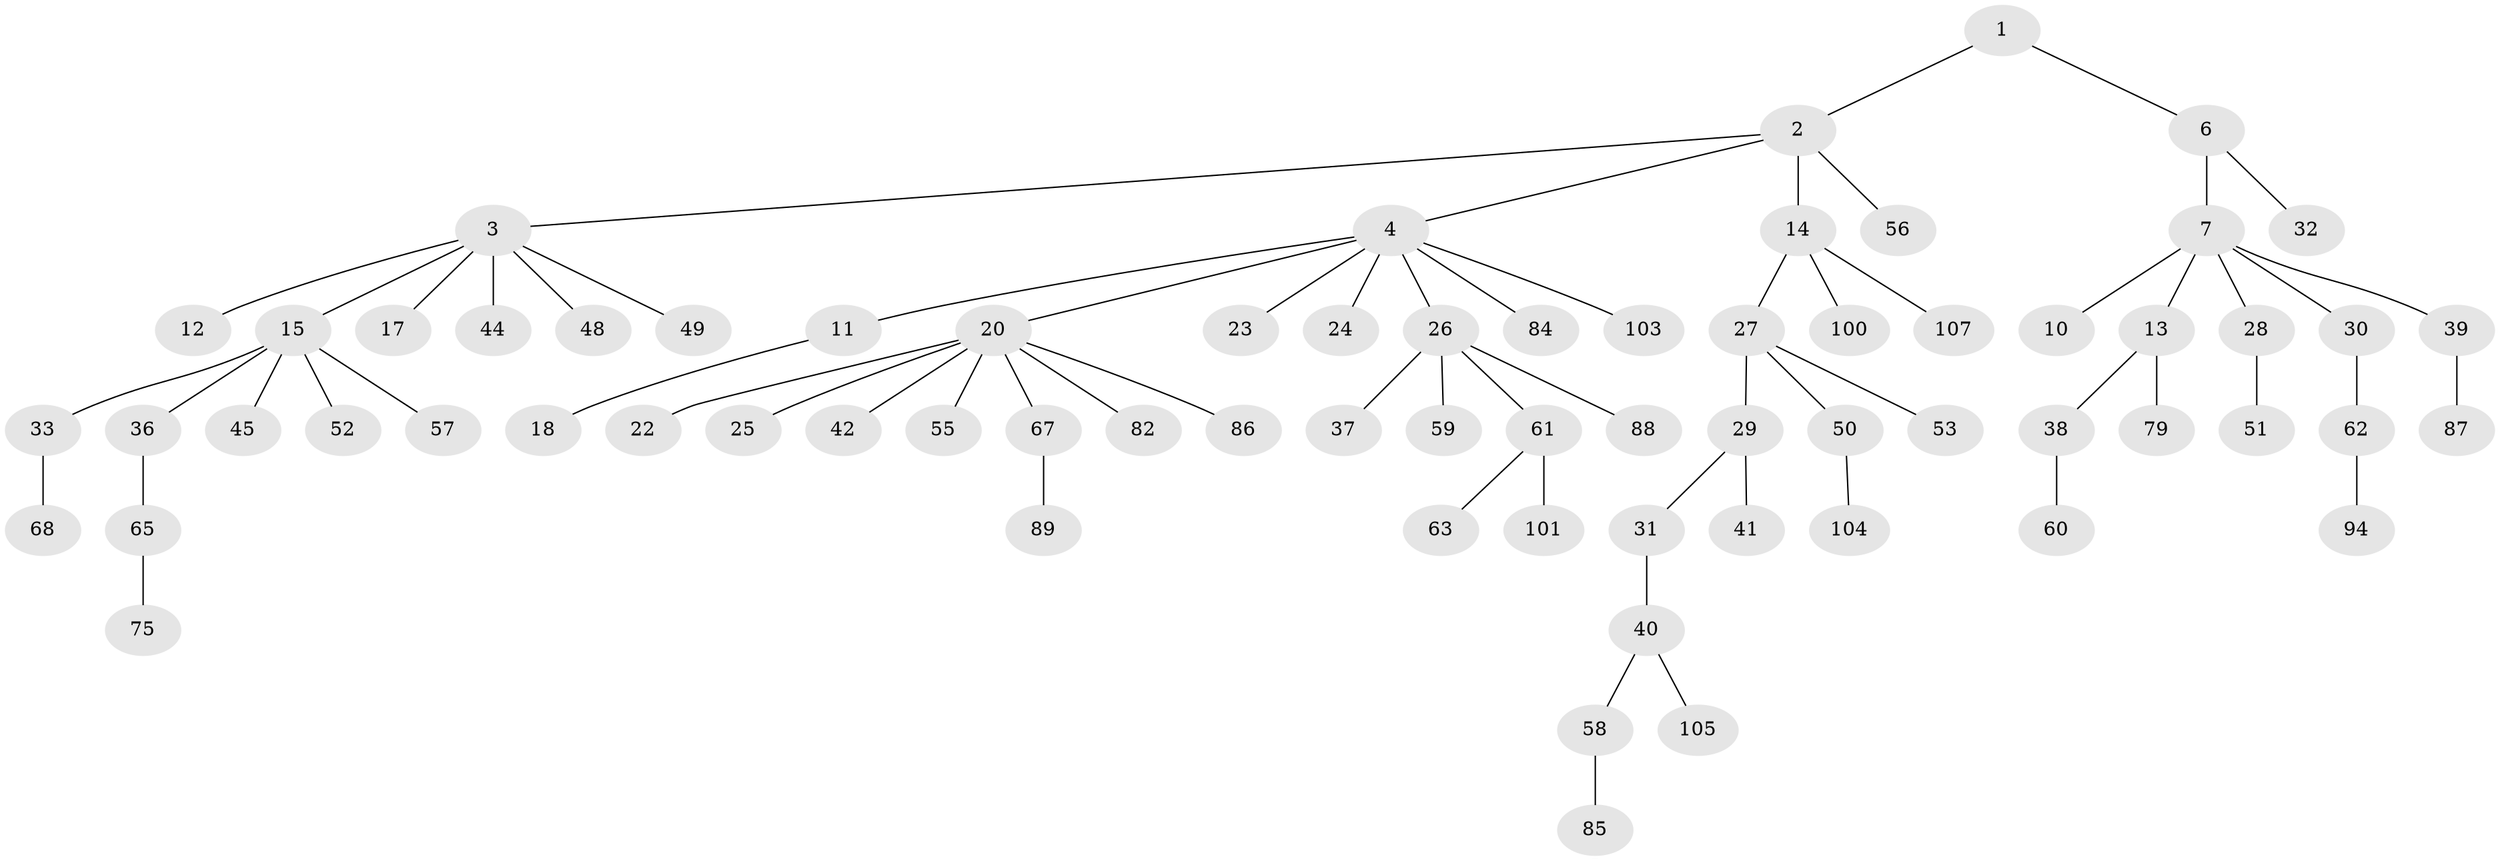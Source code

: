 // Generated by graph-tools (version 1.1) at 2025/24/03/03/25 07:24:06]
// undirected, 70 vertices, 69 edges
graph export_dot {
graph [start="1"]
  node [color=gray90,style=filled];
  1;
  2 [super="+5"];
  3 [super="+8"];
  4 [super="+9"];
  6 [super="+21"];
  7 [super="+16"];
  10;
  11 [super="+19"];
  12;
  13 [super="+74"];
  14 [super="+43"];
  15 [super="+35"];
  17 [super="+47"];
  18 [super="+73"];
  20 [super="+106"];
  22 [super="+80"];
  23;
  24;
  25;
  26 [super="+34"];
  27 [super="+54"];
  28;
  29 [super="+76"];
  30;
  31;
  32 [super="+91"];
  33 [super="+70"];
  36 [super="+66"];
  37;
  38 [super="+46"];
  39 [super="+96"];
  40 [super="+64"];
  41 [super="+90"];
  42;
  44;
  45;
  48 [super="+99"];
  49;
  50 [super="+72"];
  51;
  52 [super="+69"];
  53;
  55;
  56;
  57 [super="+78"];
  58 [super="+83"];
  59;
  60 [super="+77"];
  61 [super="+71"];
  62 [super="+81"];
  63;
  65 [super="+93"];
  67 [super="+102"];
  68;
  75 [super="+98"];
  79;
  82;
  84 [super="+92"];
  85;
  86;
  87 [super="+95"];
  88;
  89;
  94 [super="+97"];
  100;
  101;
  103;
  104;
  105;
  107;
  1 -- 2;
  1 -- 6;
  2 -- 3;
  2 -- 4;
  2 -- 56;
  2 -- 14;
  3 -- 12;
  3 -- 15;
  3 -- 44;
  3 -- 48;
  3 -- 17;
  3 -- 49;
  4 -- 11;
  4 -- 23;
  4 -- 26;
  4 -- 20;
  4 -- 84;
  4 -- 103;
  4 -- 24;
  6 -- 7;
  6 -- 32;
  7 -- 10;
  7 -- 13;
  7 -- 28;
  7 -- 39;
  7 -- 30;
  11 -- 18;
  13 -- 38;
  13 -- 79;
  14 -- 27;
  14 -- 107;
  14 -- 100;
  15 -- 33;
  15 -- 36;
  15 -- 52;
  15 -- 57;
  15 -- 45;
  20 -- 22;
  20 -- 25;
  20 -- 42;
  20 -- 55;
  20 -- 67;
  20 -- 82;
  20 -- 86;
  26 -- 37;
  26 -- 61;
  26 -- 88;
  26 -- 59;
  27 -- 29;
  27 -- 50;
  27 -- 53;
  28 -- 51;
  29 -- 31;
  29 -- 41;
  30 -- 62;
  31 -- 40;
  33 -- 68;
  36 -- 65;
  38 -- 60;
  39 -- 87;
  40 -- 58;
  40 -- 105;
  50 -- 104;
  58 -- 85;
  61 -- 63;
  61 -- 101;
  62 -- 94;
  65 -- 75;
  67 -- 89;
}
